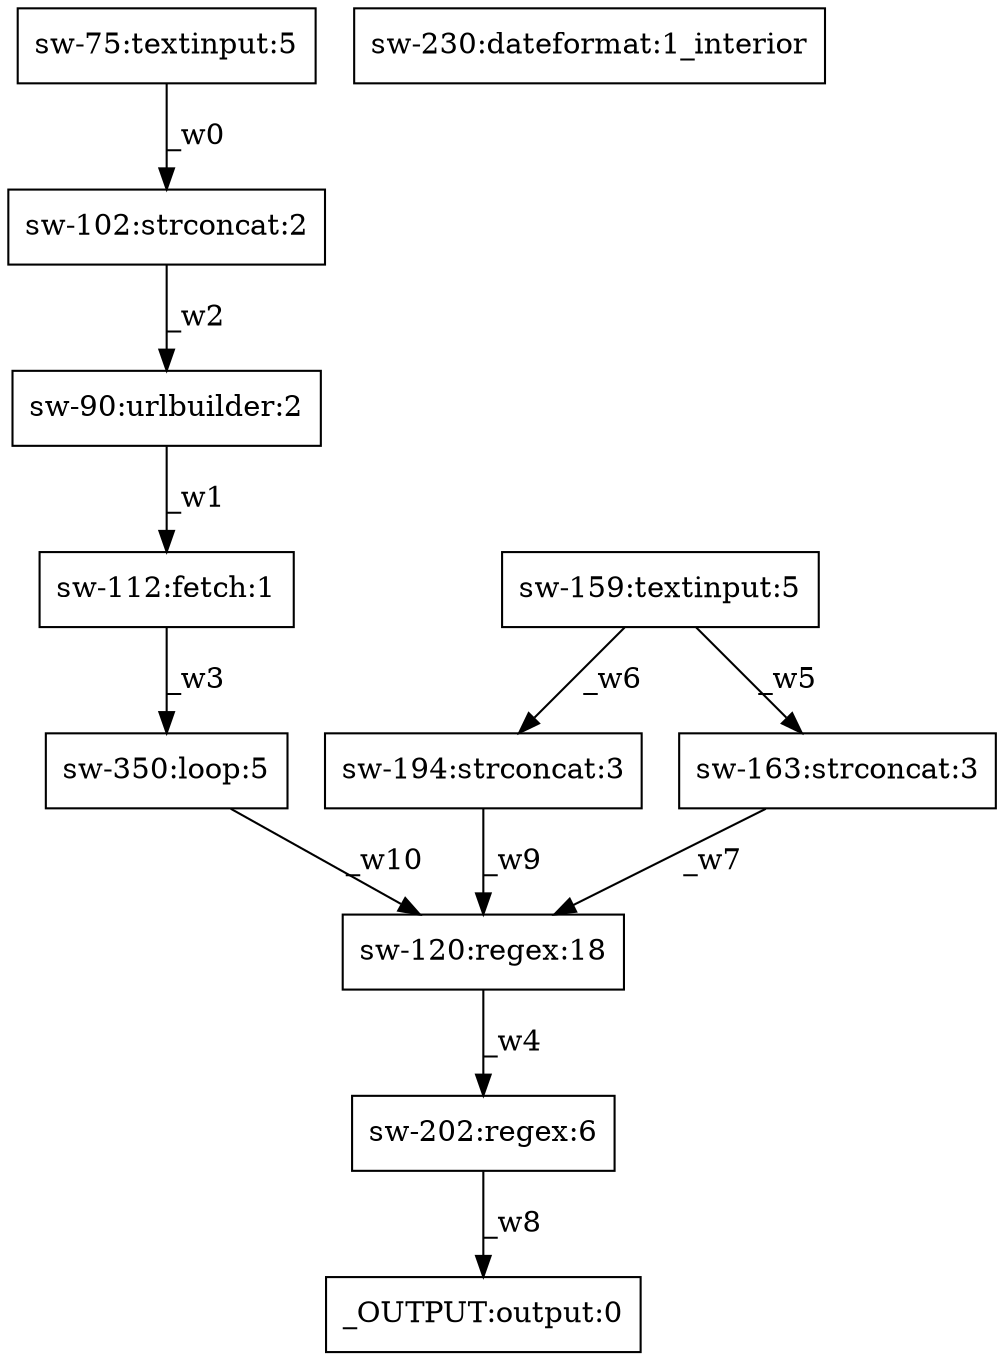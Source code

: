 digraph test1 { node [shape=box] "_OUTPUT" [label="_OUTPUT:output:0"];"sw-350" [label="sw-350:loop:5"];"sw-75" [label="sw-75:textinput:5"];"sw-102" [label="sw-102:strconcat:2"];"sw-120" [label="sw-120:regex:18"];"sw-194" [label="sw-194:strconcat:3"];"sw-230" [label="sw-230:dateformat:1_interior"];"sw-202" [label="sw-202:regex:6"];"sw-159" [label="sw-159:textinput:5"];"sw-112" [label="sw-112:fetch:1"];"sw-163" [label="sw-163:strconcat:3"];"sw-90" [label="sw-90:urlbuilder:2"];"sw-75" -> "sw-102" [label="_w0"];"sw-90" -> "sw-112" [label="_w1"];"sw-102" -> "sw-90" [label="_w2"];"sw-112" -> "sw-350" [label="_w3"];"sw-120" -> "sw-202" [label="_w4"];"sw-159" -> "sw-163" [label="_w5"];"sw-159" -> "sw-194" [label="_w6"];"sw-163" -> "sw-120" [label="_w7"];"sw-202" -> "_OUTPUT" [label="_w8"];"sw-194" -> "sw-120" [label="_w9"];"sw-350" -> "sw-120" [label="_w10"];}